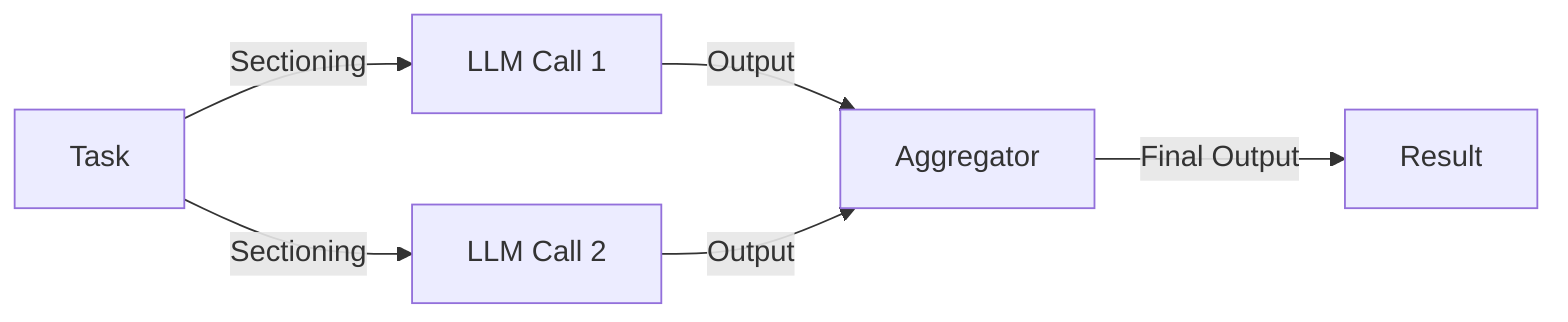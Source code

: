 graph LR
    A[Task] -->|Sectioning| B1[LLM Call 1]
    A -->|Sectioning| B2[LLM Call 2]
    B1 -->|Output| C[Aggregator]
    B2 -->|Output| C
    C -->|Final Output| D[Result]